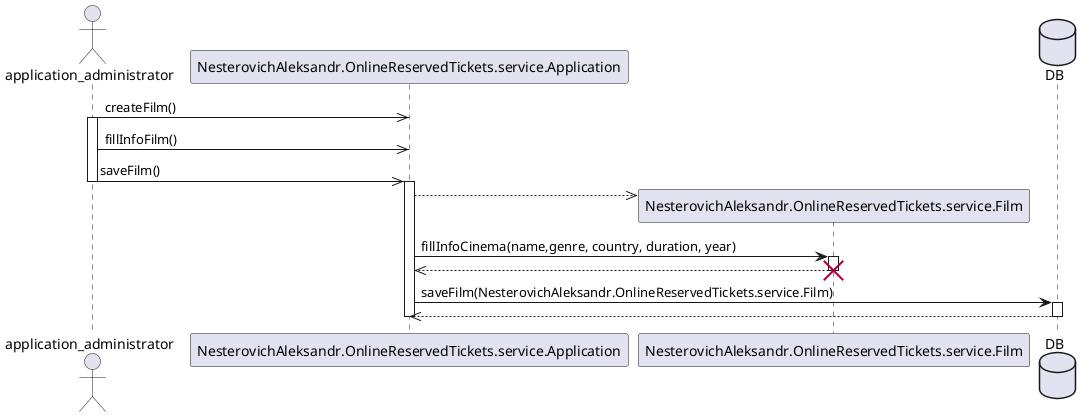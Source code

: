 @startuml

actor application_administrator

application_administrator ->> NesterovichAleksandr.OnlineReservedTickets.service.Application : createFilm()
activate application_administrator
application_administrator ->> NesterovichAleksandr.OnlineReservedTickets.service.Application : fillInfoFilm()
application_administrator ->> NesterovichAleksandr.OnlineReservedTickets.service.Application : saveFilm()
deactivate application_administrator

activate NesterovichAleksandr.OnlineReservedTickets.service.Application
create NesterovichAleksandr.OnlineReservedTickets.service.Film
NesterovichAleksandr.OnlineReservedTickets.service.Application -->> NesterovichAleksandr.OnlineReservedTickets.service.Film
NesterovichAleksandr.OnlineReservedTickets.service.Application -> NesterovichAleksandr.OnlineReservedTickets.service.Film : fillInfoCinema(name,genre, country, duration, year)
activate NesterovichAleksandr.OnlineReservedTickets.service.Film
NesterovichAleksandr.OnlineReservedTickets.service.Application <<-- NesterovichAleksandr.OnlineReservedTickets.service.Film
deactivate NesterovichAleksandr.OnlineReservedTickets.service.Film
destroy NesterovichAleksandr.OnlineReservedTickets.service.Film

database DB

NesterovichAleksandr.OnlineReservedTickets.service.Application -> DB : saveFilm(NesterovichAleksandr.OnlineReservedTickets.service.Film)
activate DB
NesterovichAleksandr.OnlineReservedTickets.service.Application <<-- DB
deactivate DB

deactivate NesterovichAleksandr.OnlineReservedTickets.service.Application

@enduml